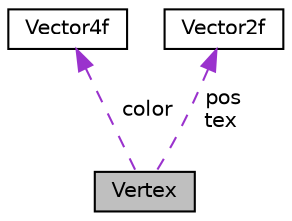 digraph "Vertex"
{
  edge [fontname="Helvetica",fontsize="10",labelfontname="Helvetica",labelfontsize="10"];
  node [fontname="Helvetica",fontsize="10",shape=record];
  Node1 [label="Vertex",height=0.2,width=0.4,color="black", fillcolor="grey75", style="filled", fontcolor="black"];
  Node2 -> Node1 [dir="back",color="darkorchid3",fontsize="10",style="dashed",label=" color" ,fontname="Helvetica"];
  Node2 [label="Vector4f",height=0.2,width=0.4,color="black", fillcolor="white", style="filled",URL="$unionVector4f.html",tooltip="4D floating-point vector with convenience accessors. "];
  Node3 -> Node1 [dir="back",color="darkorchid3",fontsize="10",style="dashed",label=" pos\ntex" ,fontname="Helvetica"];
  Node3 [label="Vector2f",height=0.2,width=0.4,color="black", fillcolor="white", style="filled",URL="$unionVector2f.html",tooltip="2D floating-point vector with convenience accessors. "];
}
